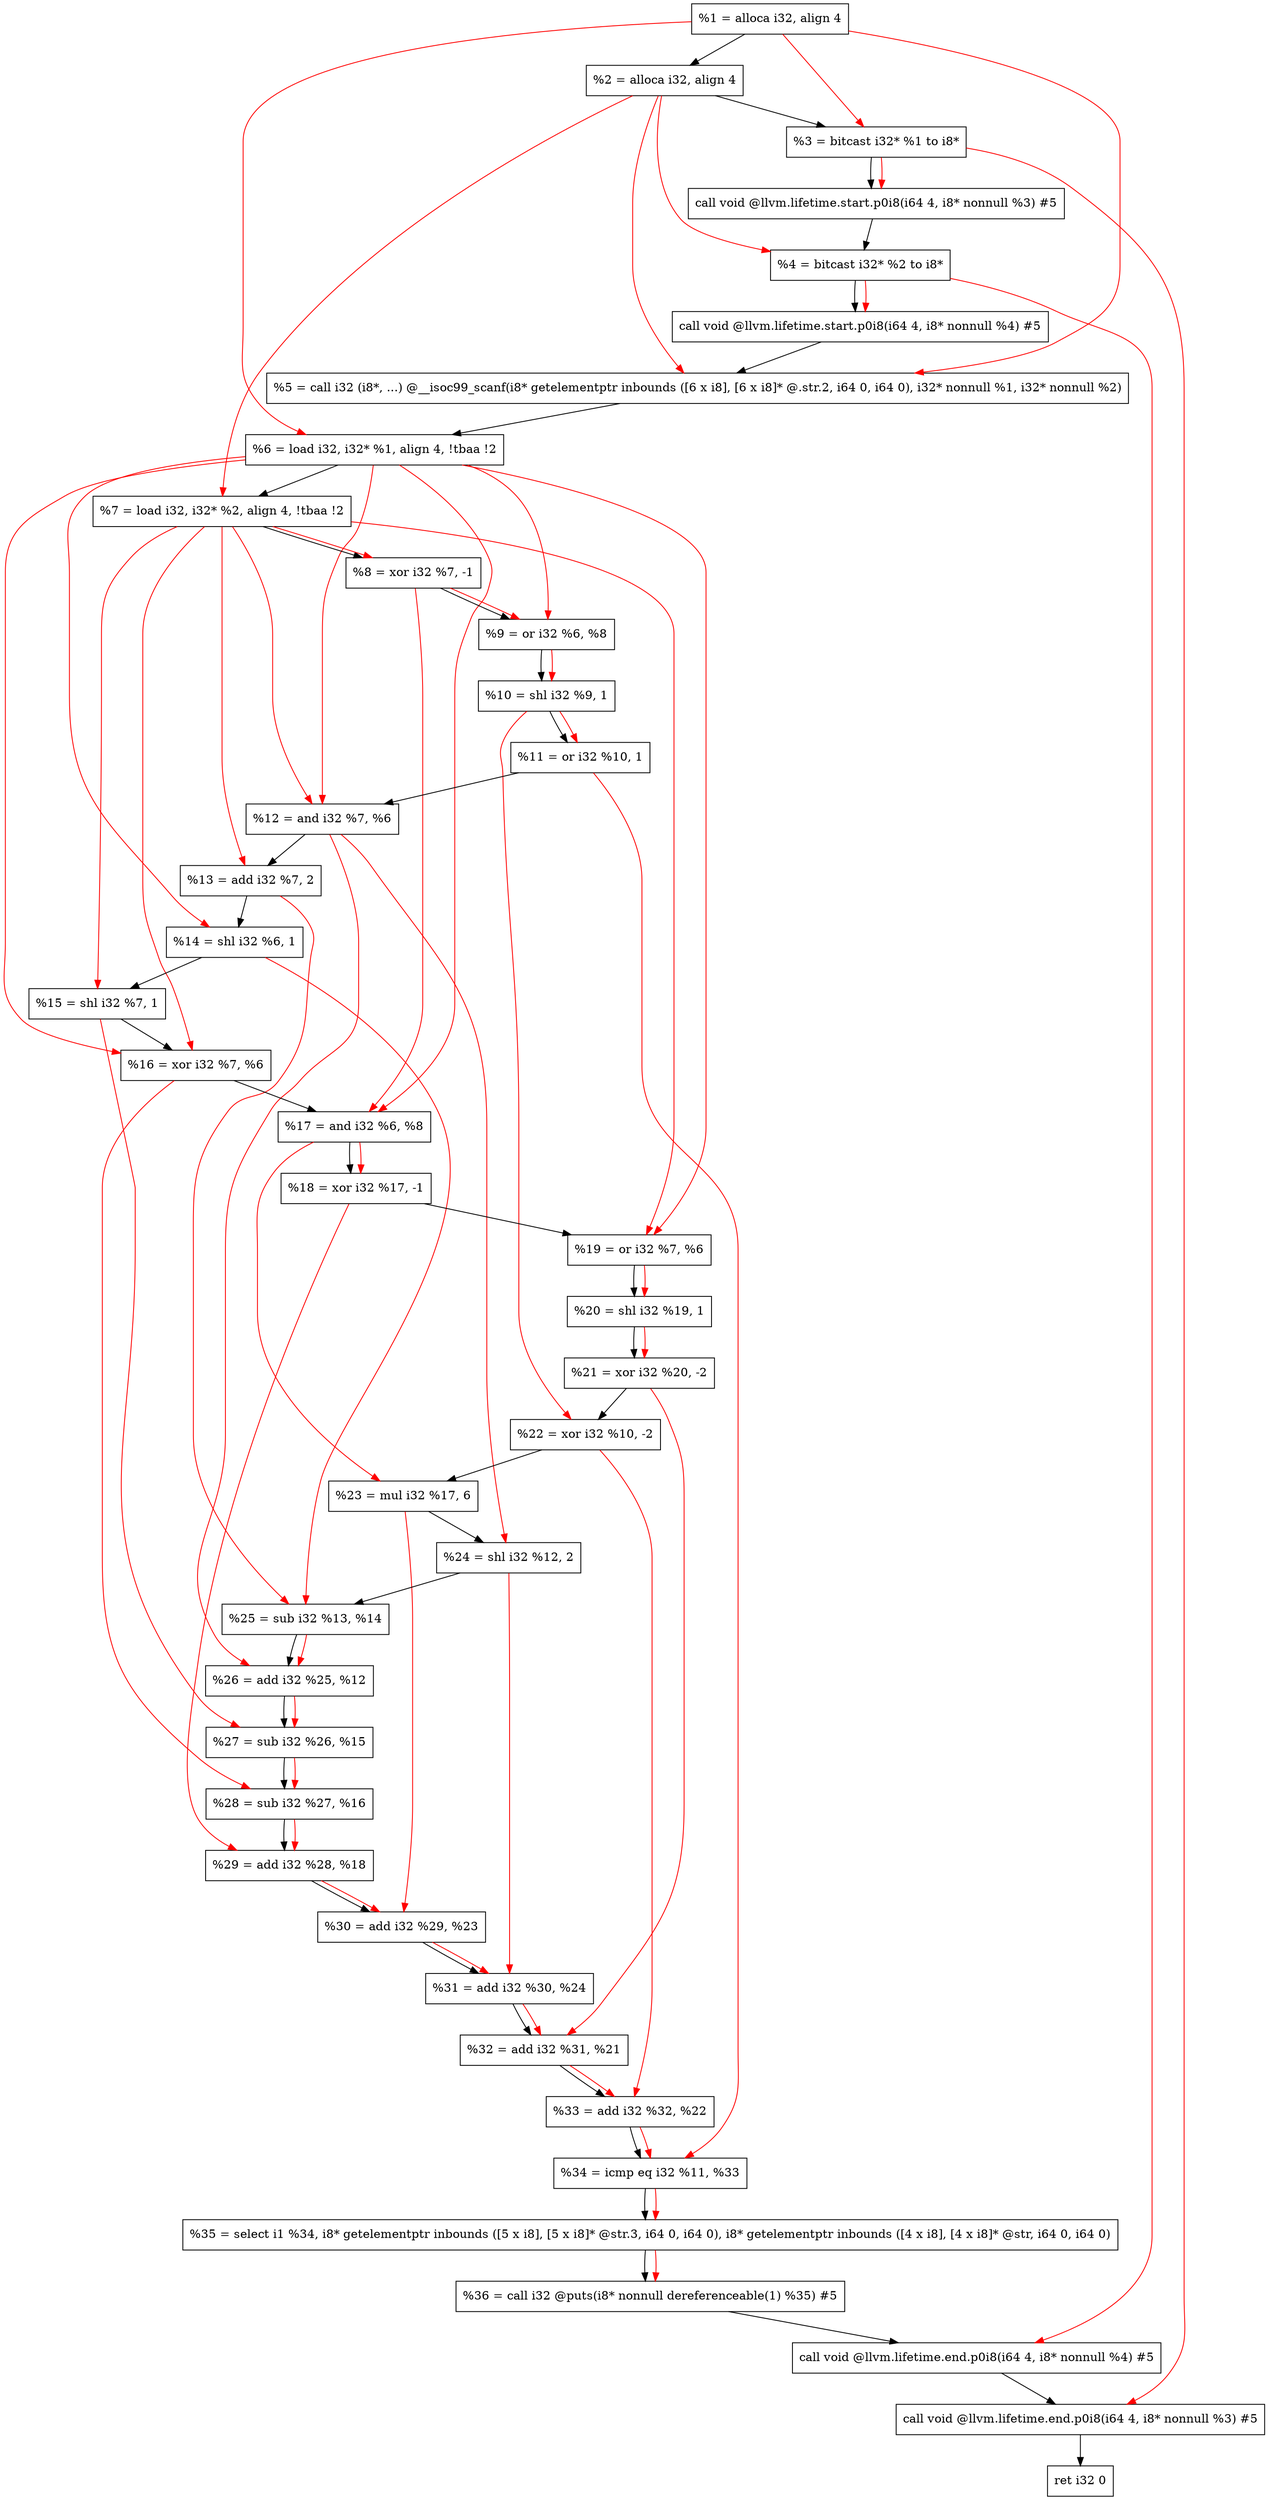 digraph "DFG for'main' function" {
	Node0xac6ef8[shape=record, label="  %1 = alloca i32, align 4"];
	Node0xac6f78[shape=record, label="  %2 = alloca i32, align 4"];
	Node0xac7008[shape=record, label="  %3 = bitcast i32* %1 to i8*"];
	Node0xac7468[shape=record, label="  call void @llvm.lifetime.start.p0i8(i64 4, i8* nonnull %3) #5"];
	Node0xac7548[shape=record, label="  %4 = bitcast i32* %2 to i8*"];
	Node0xac7668[shape=record, label="  call void @llvm.lifetime.start.p0i8(i64 4, i8* nonnull %4) #5"];
	Node0xac78a0[shape=record, label="  %5 = call i32 (i8*, ...) @__isoc99_scanf(i8* getelementptr inbounds ([6 x i8], [6 x i8]* @.str.2, i64 0, i64 0), i32* nonnull %1, i32* nonnull %2)"];
	Node0xac7958[shape=record, label="  %6 = load i32, i32* %1, align 4, !tbaa !2"];
	Node0xac88c8[shape=record, label="  %7 = load i32, i32* %2, align 4, !tbaa !2"];
	Node0xac8f50[shape=record, label="  %8 = xor i32 %7, -1"];
	Node0xac8fc0[shape=record, label="  %9 = or i32 %6, %8"];
	Node0xac9030[shape=record, label="  %10 = shl i32 %9, 1"];
	Node0xac90a0[shape=record, label="  %11 = or i32 %10, 1"];
	Node0xac9110[shape=record, label="  %12 = and i32 %7, %6"];
	Node0xac9180[shape=record, label="  %13 = add i32 %7, 2"];
	Node0xac91f0[shape=record, label="  %14 = shl i32 %6, 1"];
	Node0xac9260[shape=record, label="  %15 = shl i32 %7, 1"];
	Node0xac92d0[shape=record, label="  %16 = xor i32 %7, %6"];
	Node0xac9340[shape=record, label="  %17 = and i32 %6, %8"];
	Node0xac93b0[shape=record, label="  %18 = xor i32 %17, -1"];
	Node0xac9420[shape=record, label="  %19 = or i32 %7, %6"];
	Node0xac9490[shape=record, label="  %20 = shl i32 %19, 1"];
	Node0xac9500[shape=record, label="  %21 = xor i32 %20, -2"];
	Node0xac9570[shape=record, label="  %22 = xor i32 %10, -2"];
	Node0xac95e0[shape=record, label="  %23 = mul i32 %17, 6"];
	Node0xac9650[shape=record, label="  %24 = shl i32 %12, 2"];
	Node0xac96c0[shape=record, label="  %25 = sub i32 %13, %14"];
	Node0xac9730[shape=record, label="  %26 = add i32 %25, %12"];
	Node0xac97a0[shape=record, label="  %27 = sub i32 %26, %15"];
	Node0xac9810[shape=record, label="  %28 = sub i32 %27, %16"];
	Node0xac9880[shape=record, label="  %29 = add i32 %28, %18"];
	Node0xac98f0[shape=record, label="  %30 = add i32 %29, %23"];
	Node0xac9960[shape=record, label="  %31 = add i32 %30, %24"];
	Node0xac99d0[shape=record, label="  %32 = add i32 %31, %21"];
	Node0xac9c50[shape=record, label="  %33 = add i32 %32, %22"];
	Node0xac9cc0[shape=record, label="  %34 = icmp eq i32 %11, %33"];
	Node0xa679d8[shape=record, label="  %35 = select i1 %34, i8* getelementptr inbounds ([5 x i8], [5 x i8]* @str.3, i64 0, i64 0), i8* getelementptr inbounds ([4 x i8], [4 x i8]* @str, i64 0, i64 0)"];
	Node0xac9d50[shape=record, label="  %36 = call i32 @puts(i8* nonnull dereferenceable(1) %35) #5"];
	Node0xac9fa8[shape=record, label="  call void @llvm.lifetime.end.p0i8(i64 4, i8* nonnull %4) #5"];
	Node0xaca108[shape=record, label="  call void @llvm.lifetime.end.p0i8(i64 4, i8* nonnull %3) #5"];
	Node0xaca1c8[shape=record, label="  ret i32 0"];
	Node0xac6ef8 -> Node0xac6f78;
	Node0xac6f78 -> Node0xac7008;
	Node0xac7008 -> Node0xac7468;
	Node0xac7468 -> Node0xac7548;
	Node0xac7548 -> Node0xac7668;
	Node0xac7668 -> Node0xac78a0;
	Node0xac78a0 -> Node0xac7958;
	Node0xac7958 -> Node0xac88c8;
	Node0xac88c8 -> Node0xac8f50;
	Node0xac8f50 -> Node0xac8fc0;
	Node0xac8fc0 -> Node0xac9030;
	Node0xac9030 -> Node0xac90a0;
	Node0xac90a0 -> Node0xac9110;
	Node0xac9110 -> Node0xac9180;
	Node0xac9180 -> Node0xac91f0;
	Node0xac91f0 -> Node0xac9260;
	Node0xac9260 -> Node0xac92d0;
	Node0xac92d0 -> Node0xac9340;
	Node0xac9340 -> Node0xac93b0;
	Node0xac93b0 -> Node0xac9420;
	Node0xac9420 -> Node0xac9490;
	Node0xac9490 -> Node0xac9500;
	Node0xac9500 -> Node0xac9570;
	Node0xac9570 -> Node0xac95e0;
	Node0xac95e0 -> Node0xac9650;
	Node0xac9650 -> Node0xac96c0;
	Node0xac96c0 -> Node0xac9730;
	Node0xac9730 -> Node0xac97a0;
	Node0xac97a0 -> Node0xac9810;
	Node0xac9810 -> Node0xac9880;
	Node0xac9880 -> Node0xac98f0;
	Node0xac98f0 -> Node0xac9960;
	Node0xac9960 -> Node0xac99d0;
	Node0xac99d0 -> Node0xac9c50;
	Node0xac9c50 -> Node0xac9cc0;
	Node0xac9cc0 -> Node0xa679d8;
	Node0xa679d8 -> Node0xac9d50;
	Node0xac9d50 -> Node0xac9fa8;
	Node0xac9fa8 -> Node0xaca108;
	Node0xaca108 -> Node0xaca1c8;
edge [color=red]
	Node0xac6ef8 -> Node0xac7008;
	Node0xac7008 -> Node0xac7468;
	Node0xac6f78 -> Node0xac7548;
	Node0xac7548 -> Node0xac7668;
	Node0xac6ef8 -> Node0xac78a0;
	Node0xac6f78 -> Node0xac78a0;
	Node0xac6ef8 -> Node0xac7958;
	Node0xac6f78 -> Node0xac88c8;
	Node0xac88c8 -> Node0xac8f50;
	Node0xac7958 -> Node0xac8fc0;
	Node0xac8f50 -> Node0xac8fc0;
	Node0xac8fc0 -> Node0xac9030;
	Node0xac9030 -> Node0xac90a0;
	Node0xac88c8 -> Node0xac9110;
	Node0xac7958 -> Node0xac9110;
	Node0xac88c8 -> Node0xac9180;
	Node0xac7958 -> Node0xac91f0;
	Node0xac88c8 -> Node0xac9260;
	Node0xac88c8 -> Node0xac92d0;
	Node0xac7958 -> Node0xac92d0;
	Node0xac7958 -> Node0xac9340;
	Node0xac8f50 -> Node0xac9340;
	Node0xac9340 -> Node0xac93b0;
	Node0xac88c8 -> Node0xac9420;
	Node0xac7958 -> Node0xac9420;
	Node0xac9420 -> Node0xac9490;
	Node0xac9490 -> Node0xac9500;
	Node0xac9030 -> Node0xac9570;
	Node0xac9340 -> Node0xac95e0;
	Node0xac9110 -> Node0xac9650;
	Node0xac9180 -> Node0xac96c0;
	Node0xac91f0 -> Node0xac96c0;
	Node0xac96c0 -> Node0xac9730;
	Node0xac9110 -> Node0xac9730;
	Node0xac9730 -> Node0xac97a0;
	Node0xac9260 -> Node0xac97a0;
	Node0xac97a0 -> Node0xac9810;
	Node0xac92d0 -> Node0xac9810;
	Node0xac9810 -> Node0xac9880;
	Node0xac93b0 -> Node0xac9880;
	Node0xac9880 -> Node0xac98f0;
	Node0xac95e0 -> Node0xac98f0;
	Node0xac98f0 -> Node0xac9960;
	Node0xac9650 -> Node0xac9960;
	Node0xac9960 -> Node0xac99d0;
	Node0xac9500 -> Node0xac99d0;
	Node0xac99d0 -> Node0xac9c50;
	Node0xac9570 -> Node0xac9c50;
	Node0xac90a0 -> Node0xac9cc0;
	Node0xac9c50 -> Node0xac9cc0;
	Node0xac9cc0 -> Node0xa679d8;
	Node0xa679d8 -> Node0xac9d50;
	Node0xac7548 -> Node0xac9fa8;
	Node0xac7008 -> Node0xaca108;
}

